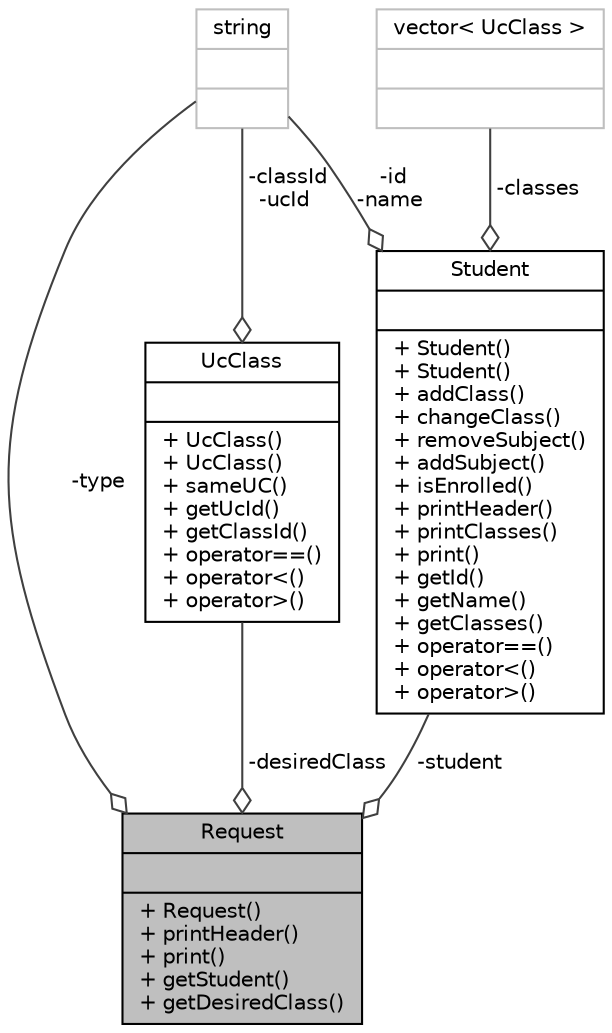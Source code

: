 digraph "Request"
{
 // LATEX_PDF_SIZE
  bgcolor="transparent";
  edge [fontname="Helvetica",fontsize="10",labelfontname="Helvetica",labelfontsize="10"];
  node [fontname="Helvetica",fontsize="10",shape=record];
  Node1 [label="{Request\n||+ Request()\l+ printHeader()\l+ print()\l+ getStudent()\l+ getDesiredClass()\l}",height=0.2,width=0.4,color="black", fillcolor="grey75", style="filled", fontcolor="black",tooltip="Class to store the information about a given request."];
  Node2 -> Node1 [color="grey25",fontsize="10",style="solid",label=" -type" ,arrowhead="odiamond",fontname="Helvetica"];
  Node2 [label="{string\n||}",height=0.2,width=0.4,color="grey75",tooltip=" "];
  Node3 -> Node1 [color="grey25",fontsize="10",style="solid",label=" -desiredClass" ,arrowhead="odiamond",fontname="Helvetica"];
  Node3 [label="{UcClass\n||+ UcClass()\l+ UcClass()\l+ sameUC()\l+ getUcId()\l+ getClassId()\l+ operator==()\l+ operator\<()\l+ operator\>()\l}",height=0.2,width=0.4,color="black",URL="$class_uc_class.html",tooltip="Class to store the information about a given class in a UC."];
  Node2 -> Node3 [color="grey25",fontsize="10",style="solid",label=" -classId\n-ucId" ,arrowhead="odiamond",fontname="Helvetica"];
  Node4 -> Node1 [color="grey25",fontsize="10",style="solid",label=" -student" ,arrowhead="odiamond",fontname="Helvetica"];
  Node4 [label="{Student\n||+ Student()\l+ Student()\l+ addClass()\l+ changeClass()\l+ removeSubject()\l+ addSubject()\l+ isEnrolled()\l+ printHeader()\l+ printClasses()\l+ print()\l+ getId()\l+ getName()\l+ getClasses()\l+ operator==()\l+ operator\<()\l+ operator\>()\l}",height=0.2,width=0.4,color="black",URL="$class_student.html",tooltip="Class to store the information about a given student."];
  Node2 -> Node4 [color="grey25",fontsize="10",style="solid",label=" -id\n-name" ,arrowhead="odiamond",fontname="Helvetica"];
  Node5 -> Node4 [color="grey25",fontsize="10",style="solid",label=" -classes" ,arrowhead="odiamond",fontname="Helvetica"];
  Node5 [label="{vector\< UcClass \>\n||}",height=0.2,width=0.4,color="grey75",tooltip=" "];
}
